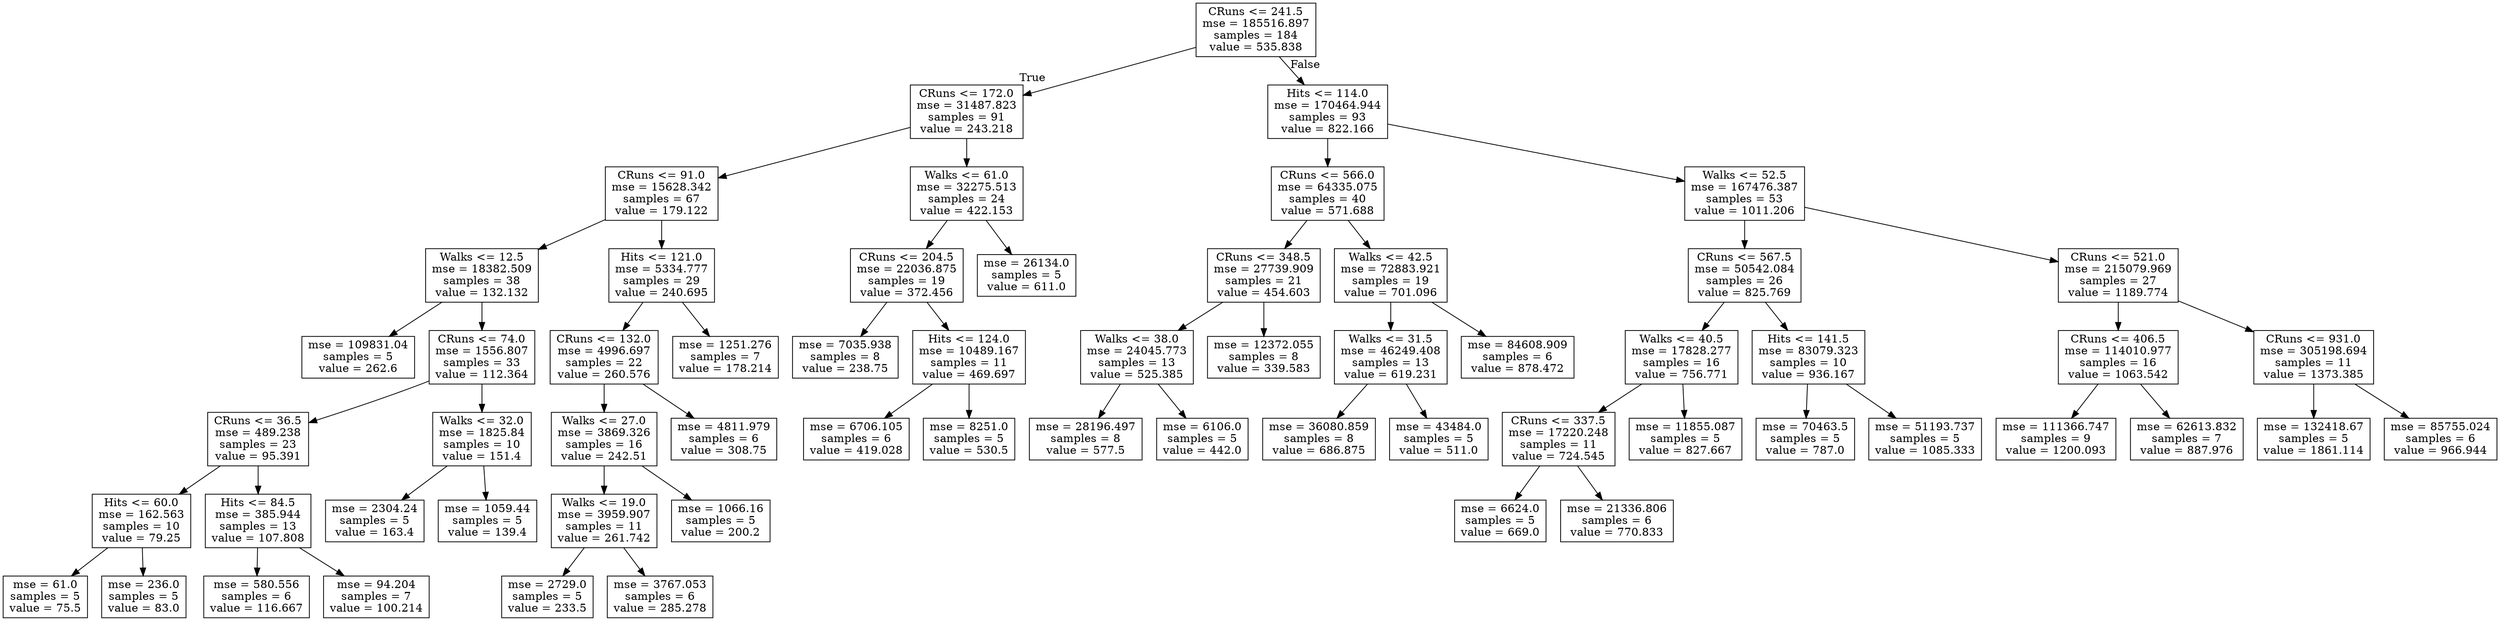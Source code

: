 digraph Tree {
node [shape=box] ;
0 [label="CRuns <= 241.5\nmse = 185516.897\nsamples = 184\nvalue = 535.838"] ;
1 [label="CRuns <= 172.0\nmse = 31487.823\nsamples = 91\nvalue = 243.218"] ;
0 -> 1 [labeldistance=2.5, labelangle=45, headlabel="True"] ;
2 [label="CRuns <= 91.0\nmse = 15628.342\nsamples = 67\nvalue = 179.122"] ;
1 -> 2 ;
3 [label="Walks <= 12.5\nmse = 18382.509\nsamples = 38\nvalue = 132.132"] ;
2 -> 3 ;
4 [label="mse = 109831.04\nsamples = 5\nvalue = 262.6"] ;
3 -> 4 ;
5 [label="CRuns <= 74.0\nmse = 1556.807\nsamples = 33\nvalue = 112.364"] ;
3 -> 5 ;
6 [label="CRuns <= 36.5\nmse = 489.238\nsamples = 23\nvalue = 95.391"] ;
5 -> 6 ;
7 [label="Hits <= 60.0\nmse = 162.563\nsamples = 10\nvalue = 79.25"] ;
6 -> 7 ;
8 [label="mse = 61.0\nsamples = 5\nvalue = 75.5"] ;
7 -> 8 ;
9 [label="mse = 236.0\nsamples = 5\nvalue = 83.0"] ;
7 -> 9 ;
10 [label="Hits <= 84.5\nmse = 385.944\nsamples = 13\nvalue = 107.808"] ;
6 -> 10 ;
11 [label="mse = 580.556\nsamples = 6\nvalue = 116.667"] ;
10 -> 11 ;
12 [label="mse = 94.204\nsamples = 7\nvalue = 100.214"] ;
10 -> 12 ;
13 [label="Walks <= 32.0\nmse = 1825.84\nsamples = 10\nvalue = 151.4"] ;
5 -> 13 ;
14 [label="mse = 2304.24\nsamples = 5\nvalue = 163.4"] ;
13 -> 14 ;
15 [label="mse = 1059.44\nsamples = 5\nvalue = 139.4"] ;
13 -> 15 ;
16 [label="Hits <= 121.0\nmse = 5334.777\nsamples = 29\nvalue = 240.695"] ;
2 -> 16 ;
17 [label="CRuns <= 132.0\nmse = 4996.697\nsamples = 22\nvalue = 260.576"] ;
16 -> 17 ;
18 [label="Walks <= 27.0\nmse = 3869.326\nsamples = 16\nvalue = 242.51"] ;
17 -> 18 ;
19 [label="Walks <= 19.0\nmse = 3959.907\nsamples = 11\nvalue = 261.742"] ;
18 -> 19 ;
20 [label="mse = 2729.0\nsamples = 5\nvalue = 233.5"] ;
19 -> 20 ;
21 [label="mse = 3767.053\nsamples = 6\nvalue = 285.278"] ;
19 -> 21 ;
22 [label="mse = 1066.16\nsamples = 5\nvalue = 200.2"] ;
18 -> 22 ;
23 [label="mse = 4811.979\nsamples = 6\nvalue = 308.75"] ;
17 -> 23 ;
24 [label="mse = 1251.276\nsamples = 7\nvalue = 178.214"] ;
16 -> 24 ;
25 [label="Walks <= 61.0\nmse = 32275.513\nsamples = 24\nvalue = 422.153"] ;
1 -> 25 ;
26 [label="CRuns <= 204.5\nmse = 22036.875\nsamples = 19\nvalue = 372.456"] ;
25 -> 26 ;
27 [label="mse = 7035.938\nsamples = 8\nvalue = 238.75"] ;
26 -> 27 ;
28 [label="Hits <= 124.0\nmse = 10489.167\nsamples = 11\nvalue = 469.697"] ;
26 -> 28 ;
29 [label="mse = 6706.105\nsamples = 6\nvalue = 419.028"] ;
28 -> 29 ;
30 [label="mse = 8251.0\nsamples = 5\nvalue = 530.5"] ;
28 -> 30 ;
31 [label="mse = 26134.0\nsamples = 5\nvalue = 611.0"] ;
25 -> 31 ;
32 [label="Hits <= 114.0\nmse = 170464.944\nsamples = 93\nvalue = 822.166"] ;
0 -> 32 [labeldistance=2.5, labelangle=-45, headlabel="False"] ;
33 [label="CRuns <= 566.0\nmse = 64335.075\nsamples = 40\nvalue = 571.688"] ;
32 -> 33 ;
34 [label="CRuns <= 348.5\nmse = 27739.909\nsamples = 21\nvalue = 454.603"] ;
33 -> 34 ;
35 [label="Walks <= 38.0\nmse = 24045.773\nsamples = 13\nvalue = 525.385"] ;
34 -> 35 ;
36 [label="mse = 28196.497\nsamples = 8\nvalue = 577.5"] ;
35 -> 36 ;
37 [label="mse = 6106.0\nsamples = 5\nvalue = 442.0"] ;
35 -> 37 ;
38 [label="mse = 12372.055\nsamples = 8\nvalue = 339.583"] ;
34 -> 38 ;
39 [label="Walks <= 42.5\nmse = 72883.921\nsamples = 19\nvalue = 701.096"] ;
33 -> 39 ;
40 [label="Walks <= 31.5\nmse = 46249.408\nsamples = 13\nvalue = 619.231"] ;
39 -> 40 ;
41 [label="mse = 36080.859\nsamples = 8\nvalue = 686.875"] ;
40 -> 41 ;
42 [label="mse = 43484.0\nsamples = 5\nvalue = 511.0"] ;
40 -> 42 ;
43 [label="mse = 84608.909\nsamples = 6\nvalue = 878.472"] ;
39 -> 43 ;
44 [label="Walks <= 52.5\nmse = 167476.387\nsamples = 53\nvalue = 1011.206"] ;
32 -> 44 ;
45 [label="CRuns <= 567.5\nmse = 50542.084\nsamples = 26\nvalue = 825.769"] ;
44 -> 45 ;
46 [label="Walks <= 40.5\nmse = 17828.277\nsamples = 16\nvalue = 756.771"] ;
45 -> 46 ;
47 [label="CRuns <= 337.5\nmse = 17220.248\nsamples = 11\nvalue = 724.545"] ;
46 -> 47 ;
48 [label="mse = 6624.0\nsamples = 5\nvalue = 669.0"] ;
47 -> 48 ;
49 [label="mse = 21336.806\nsamples = 6\nvalue = 770.833"] ;
47 -> 49 ;
50 [label="mse = 11855.087\nsamples = 5\nvalue = 827.667"] ;
46 -> 50 ;
51 [label="Hits <= 141.5\nmse = 83079.323\nsamples = 10\nvalue = 936.167"] ;
45 -> 51 ;
52 [label="mse = 70463.5\nsamples = 5\nvalue = 787.0"] ;
51 -> 52 ;
53 [label="mse = 51193.737\nsamples = 5\nvalue = 1085.333"] ;
51 -> 53 ;
54 [label="CRuns <= 521.0\nmse = 215079.969\nsamples = 27\nvalue = 1189.774"] ;
44 -> 54 ;
55 [label="CRuns <= 406.5\nmse = 114010.977\nsamples = 16\nvalue = 1063.542"] ;
54 -> 55 ;
56 [label="mse = 111366.747\nsamples = 9\nvalue = 1200.093"] ;
55 -> 56 ;
57 [label="mse = 62613.832\nsamples = 7\nvalue = 887.976"] ;
55 -> 57 ;
58 [label="CRuns <= 931.0\nmse = 305198.694\nsamples = 11\nvalue = 1373.385"] ;
54 -> 58 ;
59 [label="mse = 132418.67\nsamples = 5\nvalue = 1861.114"] ;
58 -> 59 ;
60 [label="mse = 85755.024\nsamples = 6\nvalue = 966.944"] ;
58 -> 60 ;
}